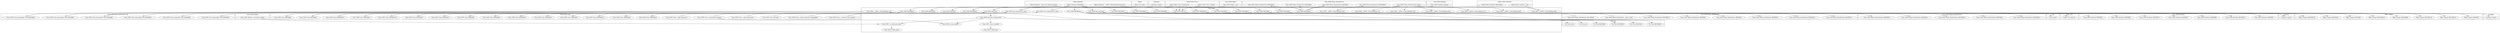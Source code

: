 digraph {
graph [overlap=false]
subgraph cluster_Class_MOP_Class_Immutable_Trait {
	label="Class::MOP::Class::Immutable::Trait";
	"Class::MOP::Class::Immutable::Trait::BEGIN@4";
	"Class::MOP::Class::Immutable::Trait::BEGIN@8";
	"Class::MOP::Class::Immutable::Trait::BEGIN@3";
	"Class::MOP::Class::Immutable::Trait::BEGIN@6";
	"Class::MOP::Class::Immutable::Trait::BEGIN@9";
	"Class::MOP::Class::Immutable::Trait::BEGIN@36";
}
subgraph cluster_Class_MOP_Module {
	label="Class::MOP::Module";
	"Class::MOP::Module::_instantiate_module";
}
subgraph cluster_warnings {
	label="warnings";
	"warnings::import";
}
subgraph cluster_Moose_Exporter {
	label="Moose::Exporter";
	"Moose::Exporter::__ANON__[Moose/Exporter.pm:255]";
	"Moose::Exporter::_make_sub_exporter_params";
	"Moose::Exporter::BEGIN@11";
}
subgraph cluster_Class_MOP_Mixin_HasMethods {
	label="Class::MOP::Mixin::HasMethods";
	"Class::MOP::Mixin::HasMethods::BEGIN@14";
	"Class::MOP::Mixin::HasMethods::BEGIN@12";
	"Class::MOP::Mixin::HasMethods::_code_is_mine";
	"Class::MOP::Mixin::HasMethods::BEGIN@11";
	"Class::MOP::Mixin::HasMethods::BEGIN@4";
	"Class::MOP::Mixin::HasMethods::add_method";
	"Class::MOP::Mixin::HasMethods::BEGIN@3";
	"Class::MOP::Mixin::HasMethods::BEGIN@10";
}
subgraph cluster_Moose {
	label="Moose";
	"Moose::init_meta";
}
subgraph cluster_Try_Tiny {
	label="Try::Tiny";
	"Try::Tiny::BEGIN@6";
	"Try::Tiny::catch";
	"Try::Tiny::BEGIN@8";
	"Try::Tiny::BEGIN@3";
	"Try::Tiny::try";
	"Try::Tiny::BEGIN@46";
}
subgraph cluster_metaclass {
	label="metaclass";
	"metaclass::import";
}
subgraph cluster_Scalar_Util {
	label="Scalar::Util";
	"Scalar::Util::blessed";
}
subgraph cluster_Moose_Meta_Class {
	label="Moose::Meta::Class";
	"Moose::Meta::Class::initialize";
	"Moose::Meta::Class::superclasses";
}
subgraph cluster_MRO_Compat {
	label="MRO::Compat";
	"MRO::Compat::BEGIN@2";
	"MRO::Compat::BEGIN@225";
	"MRO::Compat::BEGIN@116";
	"MRO::Compat::BEGIN@39";
	"MRO::Compat::BEGIN@256";
	"MRO::Compat::BEGIN@3";
	"MRO::Compat::BEGIN@10";
	"MRO::Compat::BEGIN@226";
}
subgraph cluster_Class_MOP_Object {
	label="Class::MOP::Object";
	"Class::MOP::Object::_new";
}
subgraph cluster_strict {
	label="strict";
	"strict::import";
}
subgraph cluster_Class_MOP_Class {
	label="Class::MOP::Class";
	"Class::MOP::Class::BEGIN@14";
	"Class::MOP::Class::_check_metaclass_compatibility";
	"Class::MOP::Class::BEGIN@22";
	"Class::MOP::Class::BEGIN@223";
	"Class::MOP::Class::BEGIN@5";
	"Class::MOP::Class::BEGIN@15";
	"Class::MOP::Class::initialize";
	"Class::MOP::Class::_inline_constructor";
	"Class::MOP::Class::BEGIN@16";
	"Class::MOP::Class::BEGIN@9";
	"Class::MOP::Class::_construct_class_instance";
	"Class::MOP::Class::_immutable_metaclass";
	"Class::MOP::Class::BEGIN@7";
	"Class::MOP::Class::BEGIN@13";
	"Class::MOP::Class::_inline_destructor";
	"Class::MOP::Class::BEGIN@10";
	"Class::MOP::Class::BEGIN@244";
	"Class::MOP::Class::BEGIN@4";
	"Class::MOP::Class::BEGIN@257";
	"Class::MOP::Class::BEGIN@12";
	"Class::MOP::Class::BEGIN@8";
}
subgraph cluster_Class_MOP {
	label="Class::MOP";
	"Class::MOP::__ANON__[Class/MOP.pm:218]";
	"Class::MOP::BEGIN@16";
	"Class::MOP::BEGIN@4";
	"Class::MOP::BEGIN@17";
	"Class::MOP::__ANON__[Class/MOP.pm:176]";
	"Class::MOP::get_metaclass_by_name";
	"Class::MOP::class_of";
	"Class::MOP::__ANON__[Class/MOP.pm:103]";
	"Class::MOP::BEGIN@7";
	"Class::MOP::__ANON__[Class/MOP.pm:260]";
	"Class::MOP::__ANON__[Class/MOP.pm:286]";
	"Class::MOP::BEGIN@18";
	"Class::MOP::_class_to_pmfile";
	"Class::MOP::BEGIN@19";
	"Class::MOP::load_class";
	"Class::MOP::__ANON__[Class/MOP.pm:321]";
	"Class::MOP::is_class_loaded";
	"Class::MOP::store_metaclass_by_name";
	"Class::MOP::BEGIN@15";
	"Class::MOP::BEGIN@20";
	"Class::MOP::_is_valid_class_name";
	"Class::MOP::load_first_existing_class";
	"Class::MOP::__ANON__[Class/MOP.pm:305]";
	"Class::MOP::__ANON__[Class/MOP.pm:494]";
	"Class::MOP::BEGIN@11";
	"Class::MOP::BEGIN@13";
	"Class::MOP::CORE:match";
	"Class::MOP::BEGIN@9";
	"Class::MOP::CORE:subst";
	"Class::MOP::BEGIN@12";
	"Class::MOP::BEGIN@5";
	"Class::MOP::BEGIN@22";
	"Class::MOP::get_code_info";
}
subgraph cluster_Exporter {
	label="Exporter";
	"Exporter::import";
}
subgraph cluster_Class_MOP_Attribute {
	label="Class::MOP::Attribute";
	"Class::MOP::Attribute::BEGIN@7";
	"Class::MOP::Attribute::BEGIN@11";
	"Class::MOP::Attribute::BEGIN@9";
	"Class::MOP::Attribute::BEGIN@17";
	"Class::MOP::Attribute::BEGIN@10";
	"Class::MOP::Attribute::BEGIN@5";
	"Class::MOP::Attribute::BEGIN@4";
}
subgraph cluster_Class_MOP_Package {
	label="Class::MOP::Package";
	"Class::MOP::Package::initialize";
}
subgraph cluster_Moose_Meta_Attribute {
	label="Moose::Meta::Attribute";
	"Moose::Meta::Attribute::BEGIN@18";
	"Moose::Meta::Attribute::_new";
}
subgraph cluster_Class_MOP_Mixin_AttributeCore {
	label="Class::MOP::Mixin::AttributeCore";
	"Class::MOP::Mixin::AttributeCore::BEGIN@4";
	"Class::MOP::Mixin::AttributeCore::BEGIN@12";
	"Class::MOP::Mixin::AttributeCore::default";
	"Class::MOP::Mixin::AttributeCore::BEGIN@3";
	"Class::MOP::Mixin::AttributeCore::BEGIN@10";
}
subgraph cluster_Class_MOP_Mixin_HasAttributes {
	label="Class::MOP::Mixin::HasAttributes";
	"Class::MOP::Mixin::HasAttributes::BEGIN@13";
	"Class::MOP::Mixin::HasAttributes::BEGIN@4";
	"Class::MOP::Mixin::HasAttributes::BEGIN@10";
	"Class::MOP::Mixin::HasAttributes::BEGIN@3";
	"Class::MOP::Mixin::HasAttributes::BEGIN@11";
}
"Class::MOP::BEGIN@18" -> "Class::MOP::Class::BEGIN@14";
"Class::MOP::BEGIN@17" -> "Class::MOP::Mixin::HasMethods::BEGIN@14";
"Moose::Exporter::BEGIN@11" -> "Class::MOP::BEGIN@17";
"Class::MOP::Mixin::AttributeCore::default" -> "Class::MOP::__ANON__[Class/MOP.pm:260]";
"Class::MOP::BEGIN@19" -> "Class::MOP::Attribute::BEGIN@10";
"Class::MOP::BEGIN@18" -> "Class::MOP::Class::BEGIN@9";
"Class::MOP::load_first_existing_class" -> "Class::MOP::_class_to_pmfile";
"Class::MOP::load_first_existing_class" -> "Try::Tiny::try";
"metaclass::import" -> "Class::MOP::load_class";
"Class::MOP::Class::_immutable_metaclass" -> "Class::MOP::load_class";
"Class::MOP::Class::_inline_destructor" -> "Class::MOP::load_class";
"Class::MOP::Class::_inline_constructor" -> "Class::MOP::load_class";
"Moose::Meta::Class::superclasses" -> "Class::MOP::load_class";
"Class::MOP::BEGIN@19" -> "Class::MOP::Attribute::BEGIN@11";
"Class::MOP::BEGIN@13" -> "Exporter::import";
"Class::MOP::BEGIN@12" -> "Exporter::import";
"Class::MOP::BEGIN@11" -> "Exporter::import";
"Class::MOP::BEGIN@9" -> "MRO::Compat::BEGIN@10";
"Class::MOP::_class_to_pmfile" -> "Class::MOP::CORE:subst";
"Class::MOP::BEGIN@16" -> "Class::MOP::Mixin::HasAttributes::BEGIN@3";
"Class::MOP::BEGIN@15" -> "Class::MOP::Mixin::AttributeCore::BEGIN@4";
"Class::MOP::BEGIN@17" -> "Class::MOP::Mixin::HasMethods::BEGIN@12";
"Moose::Exporter::BEGIN@11" -> "Class::MOP::BEGIN@19";
"Class::MOP::BEGIN@19" -> "Class::MOP::Attribute::BEGIN@7";
"Class::MOP::BEGIN@18" -> "Class::MOP::Class::BEGIN@10";
"Class::MOP::Module::_instantiate_module" -> "Class::MOP::_is_valid_class_name";
"Class::MOP::load_first_existing_class" -> "Class::MOP::_is_valid_class_name";
"Class::MOP::BEGIN@16" -> "Class::MOP::Mixin::HasAttributes::BEGIN@11";
"Class::MOP::__ANON__[Class/MOP.pm:103]" -> "Class::MOP::Class::Immutable::Trait::BEGIN@9";
"Class::MOP::BEGIN@18" -> "Class::MOP::Class::BEGIN@8";
"Class::MOP::BEGIN@18" -> "Class::MOP::Class::BEGIN@223";
"Class::MOP::BEGIN@13" -> "Try::Tiny::BEGIN@3";
"Class::MOP::BEGIN@18" -> "Class::MOP::Class::BEGIN@5";
"Class::MOP::__ANON__[Class/MOP.pm:103]" -> "Class::MOP::Class::Immutable::Trait::BEGIN@36";
"Class::MOP::__ANON__[Class/MOP.pm:103]" -> "Class::MOP::Class::Immutable::Trait::BEGIN@4";
"Class::MOP::BEGIN@9" -> "MRO::Compat::BEGIN@226";
"Class::MOP::class_of" -> "Scalar::Util::blessed";
"Class::MOP::Package::initialize" -> "Class::MOP::store_metaclass_by_name";
"Class::MOP::Class::_construct_class_instance" -> "Class::MOP::store_metaclass_by_name";
"Class::MOP::BEGIN@9" -> "MRO::Compat::BEGIN@3";
"Class::MOP::Mixin::AttributeCore::default" -> "Class::MOP::__ANON__[Class/MOP.pm:494]";
"Moose::Meta::Attribute::_new" -> "Class::MOP::__ANON__[Class/MOP.pm:494]";
"Class::MOP::BEGIN@17" -> "Class::MOP::Mixin::HasMethods::BEGIN@11";
"Class::MOP::BEGIN@16" -> "Class::MOP::Mixin::HasAttributes::BEGIN@4";
"Class::MOP::BEGIN@16" -> "Class::MOP::Mixin::HasAttributes::BEGIN@13";
"Class::MOP::BEGIN@18" -> "Class::MOP::Class::BEGIN@15";
"Try::Tiny::try" -> "Class::MOP::__ANON__[Class/MOP.pm:103]";
"Moose::Exporter::BEGIN@11" -> "Class::MOP::BEGIN@7";
"Class::MOP::BEGIN@17" -> "Class::MOP::Mixin::HasMethods::BEGIN@4";
"Class::MOP::BEGIN@19" -> "Class::MOP::Attribute::BEGIN@4";
"Moose::Exporter::BEGIN@11" -> "Class::MOP::BEGIN@15";
"Class::MOP::load_class" -> "Class::MOP::load_first_existing_class";
"Class::MOP::BEGIN@18" -> "Class::MOP::Class::BEGIN@257";
"Moose::Exporter::BEGIN@11" -> "Class::MOP::BEGIN@13";
"Class::MOP::BEGIN@18" -> "Class::MOP::Class::BEGIN@12";
"Moose::Exporter::BEGIN@11" -> "Class::MOP::BEGIN@12";
"Moose::Exporter::BEGIN@11" -> "Class::MOP::BEGIN@5";
"Class::MOP::BEGIN@9" -> "MRO::Compat::BEGIN@116";
"Class::MOP::Object::_new" -> "Class::MOP::class_of";
"Moose::Exporter::__ANON__[Moose/Exporter.pm:255]" -> "Class::MOP::class_of";
"Moose::Meta::Attribute::BEGIN@18" -> "Class::MOP::class_of";
"Moose::Meta::Class::superclasses" -> "Class::MOP::class_of";
"Class::MOP::Mixin::AttributeCore::default" -> "Class::MOP::__ANON__[Class/MOP.pm:286]";
"Class::MOP::load_first_existing_class" -> "Try::Tiny::catch";
"Class::MOP::BEGIN@18" -> "Class::MOP::Class::BEGIN@13";
"Class::MOP::load_first_existing_class" -> "Class::MOP::is_class_loaded";
"Class::MOP::Class::_immutable_metaclass" -> "Class::MOP::is_class_loaded";
"Class::MOP::Mixin::AttributeCore::default" -> "Class::MOP::__ANON__[Class/MOP.pm:321]";
"Class::MOP::Mixin::AttributeCore::default" -> "Class::MOP::__ANON__[Class/MOP.pm:305]";
"Class::MOP::BEGIN@13" -> "Try::Tiny::BEGIN@6";
"Class::MOP::BEGIN@18" -> "Class::MOP::Class::BEGIN@22";
"Moose::Exporter::BEGIN@11" -> "Class::MOP::BEGIN@4";
"Class::MOP::BEGIN@9" -> "MRO::Compat::BEGIN@256";
"Class::MOP::BEGIN@15" -> "Class::MOP::Mixin::AttributeCore::BEGIN@10";
"Class::MOP::BEGIN@19" -> "Class::MOP::Attribute::BEGIN@17";
"Class::MOP::BEGIN@18" -> "Class::MOP::Class::BEGIN@7";
"Moose::Exporter::BEGIN@11" -> "Class::MOP::BEGIN@18";
"Class::MOP::BEGIN@18" -> "Class::MOP::Class::BEGIN@244";
"Class::MOP::BEGIN@9" -> "MRO::Compat::BEGIN@225";
"Class::MOP::BEGIN@18" -> "Class::MOP::Class::BEGIN@4";
"Class::MOP::BEGIN@5" -> "warnings::import";
"Moose::Exporter::BEGIN@11" -> "Class::MOP::BEGIN@11";
"Class::MOP::BEGIN@16" -> "Class::MOP::Mixin::HasAttributes::BEGIN@10";
"Class::MOP::Mixin::AttributeCore::default" -> "Class::MOP::__ANON__[Class/MOP.pm:218]";
"Moose::Exporter::BEGIN@11" -> "Class::MOP::BEGIN@16";
"Class::MOP::__ANON__[Class/MOP.pm:103]" -> "Class::MOP::Class::Immutable::Trait::BEGIN@3";
"Class::MOP::BEGIN@9" -> "MRO::Compat::BEGIN@2";
"Class::MOP::__ANON__[Class/MOP.pm:103]" -> "Class::MOP::Class::Immutable::Trait::BEGIN@6";
"Class::MOP::Package::initialize" -> "Class::MOP::get_metaclass_by_name";
"Class::MOP::Class::_check_metaclass_compatibility" -> "Class::MOP::get_metaclass_by_name";
"Class::MOP::Class::_construct_class_instance" -> "Class::MOP::get_metaclass_by_name";
"Moose::init_meta" -> "Class::MOP::get_metaclass_by_name";
"Moose::Meta::Class::initialize" -> "Class::MOP::get_metaclass_by_name";
"Class::MOP::Class::initialize" -> "Class::MOP::get_metaclass_by_name";
"Class::MOP::BEGIN@9" -> "MRO::Compat::BEGIN@39";
"Class::MOP::BEGIN@15" -> "Class::MOP::Mixin::AttributeCore::BEGIN@12";
"Class::MOP::__ANON__[Class/MOP.pm:103]" -> "Class::MOP::Class::Immutable::Trait::BEGIN@8";
"Class::MOP::_is_valid_class_name" -> "Class::MOP::CORE:match";
"Class::MOP::BEGIN@19" -> "Class::MOP::Attribute::BEGIN@9";
"Moose::Exporter::BEGIN@11" -> "Class::MOP::BEGIN@9";
"Class::MOP::BEGIN@13" -> "Try::Tiny::BEGIN@8";
"Class::MOP::BEGIN@17" -> "Class::MOP::Mixin::HasMethods::BEGIN@10";
"Class::MOP::Mixin::AttributeCore::default" -> "Class::MOP::__ANON__[Class/MOP.pm:176]";
"Class::MOP::BEGIN@19" -> "Class::MOP::Attribute::BEGIN@5";
"Class::MOP::BEGIN@18" -> "Class::MOP::Class::BEGIN@16";
"Moose::Exporter::BEGIN@11" -> "Class::MOP::BEGIN@20";
"Class::MOP::BEGIN@13" -> "Try::Tiny::BEGIN@46";
"Class::MOP::BEGIN@17" -> "Class::MOP::Mixin::HasMethods::BEGIN@3";
"Class::MOP::BEGIN@4" -> "strict::import";
"Moose::Exporter::BEGIN@11" -> "Class::MOP::BEGIN@22";
"Class::MOP::Mixin::HasMethods::_code_is_mine" -> "Class::MOP::get_code_info";
"Moose::Exporter::_make_sub_exporter_params" -> "Class::MOP::get_code_info";
"Class::MOP::Mixin::HasMethods::add_method" -> "Class::MOP::get_code_info";
"Class::MOP::BEGIN@15" -> "Class::MOP::Mixin::AttributeCore::BEGIN@3";
}
